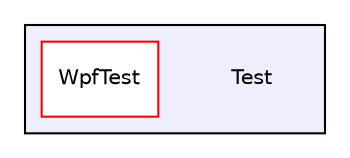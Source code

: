 digraph "C:/Test" {
  compound=true
  node [ fontsize="10", fontname="Helvetica"];
  edge [ labelfontsize="10", labelfontname="Helvetica"];
  subgraph clusterdir_6d5c217c9eae548e9081888f919d6b07 {
    graph [ bgcolor="#eeeeff", pencolor="black", label="" URL="dir_6d5c217c9eae548e9081888f919d6b07.html"];
    dir_6d5c217c9eae548e9081888f919d6b07 [shape=plaintext label="Test"];
    dir_7bd9b77b4b311e5afa4b9769fb29027f [shape=box label="WpfTest" color="red" fillcolor="white" style="filled" URL="dir_7bd9b77b4b311e5afa4b9769fb29027f.html"];
  }
}
